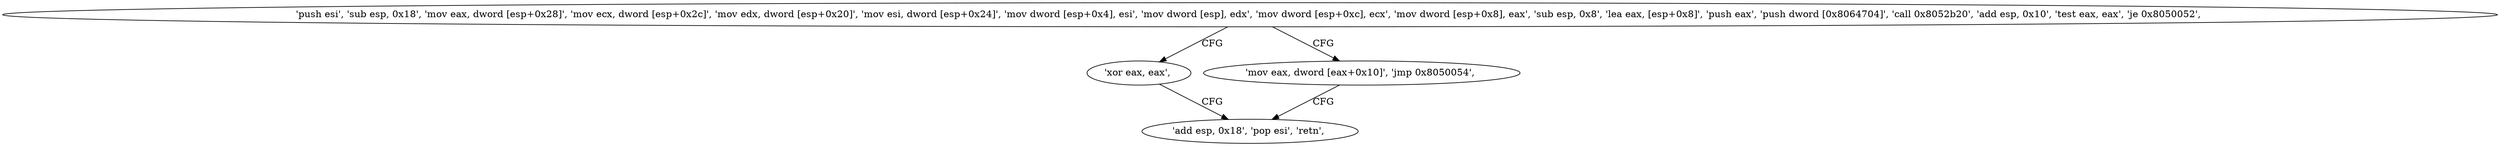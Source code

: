 digraph "func" {
"134545424" [label = "'push esi', 'sub esp, 0x18', 'mov eax, dword [esp+0x28]', 'mov ecx, dword [esp+0x2c]', 'mov edx, dword [esp+0x20]', 'mov esi, dword [esp+0x24]', 'mov dword [esp+0x4], esi', 'mov dword [esp], edx', 'mov dword [esp+0xc], ecx', 'mov dword [esp+0x8], eax', 'sub esp, 0x8', 'lea eax, [esp+0x8]', 'push eax', 'push dword [0x8064704]', 'call 0x8052b20', 'add esp, 0x10', 'test eax, eax', 'je 0x8050052', " ]
"134545490" [label = "'xor eax, eax', " ]
"134545485" [label = "'mov eax, dword [eax+0x10]', 'jmp 0x8050054', " ]
"134545492" [label = "'add esp, 0x18', 'pop esi', 'retn', " ]
"134545424" -> "134545490" [ label = "CFG" ]
"134545424" -> "134545485" [ label = "CFG" ]
"134545490" -> "134545492" [ label = "CFG" ]
"134545485" -> "134545492" [ label = "CFG" ]
}
